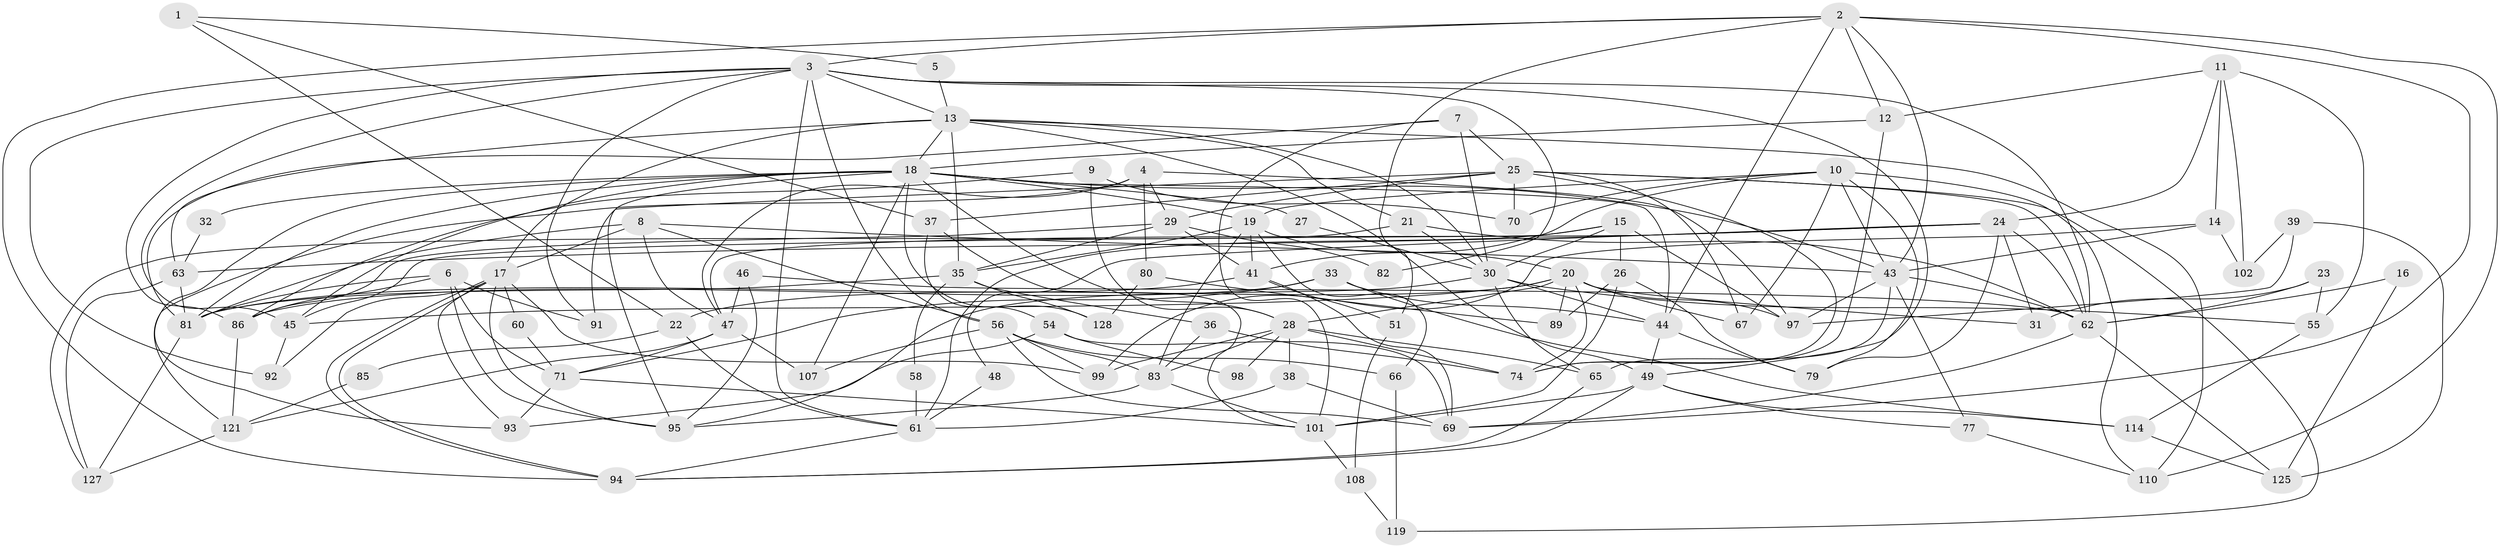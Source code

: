 // original degree distribution, {3: 0.2595419847328244, 5: 0.13740458015267176, 4: 0.2824427480916031, 2: 0.16030534351145037, 7: 0.03816793893129771, 6: 0.0916030534351145, 9: 0.022900763358778626, 8: 0.007633587786259542}
// Generated by graph-tools (version 1.1) at 2025/11/02/27/25 16:11:24]
// undirected, 90 vertices, 220 edges
graph export_dot {
graph [start="1"]
  node [color=gray90,style=filled];
  1;
  2 [super="+40"];
  3 [super="+59"];
  4 [super="+78"];
  5;
  6 [super="+116"];
  7;
  8 [super="+34"];
  9;
  10 [super="+96"];
  11;
  12;
  13 [super="+72"];
  14;
  15 [super="+120"];
  16;
  17 [super="+53"];
  18 [super="+129"];
  19 [super="+84"];
  20 [super="+50"];
  21 [super="+42"];
  22;
  23;
  24 [super="+88"];
  25 [super="+57"];
  26;
  27;
  28 [super="+76"];
  29 [super="+68"];
  30 [super="+131"];
  31 [super="+113"];
  32;
  33 [super="+111"];
  35 [super="+75"];
  36;
  37;
  38;
  39;
  41 [super="+87"];
  43 [super="+64"];
  44 [super="+103"];
  45 [super="+52"];
  46;
  47 [super="+73"];
  48;
  49 [super="+112"];
  51 [super="+115"];
  54;
  55;
  56 [super="+106"];
  58;
  60;
  61 [super="+105"];
  62 [super="+118"];
  63 [super="+126"];
  65;
  66;
  67;
  69;
  70 [super="+123"];
  71 [super="+124"];
  74 [super="+104"];
  77;
  79;
  80;
  81 [super="+117"];
  82;
  83 [super="+109"];
  85;
  86 [super="+90"];
  89;
  91;
  92;
  93;
  94;
  95 [super="+100"];
  97;
  98;
  99;
  101 [super="+130"];
  102;
  107;
  108;
  110;
  114;
  119;
  121 [super="+122"];
  125;
  127;
  128;
  1 -- 22;
  1 -- 37;
  1 -- 5;
  2 -- 43;
  2 -- 94;
  2 -- 110;
  2 -- 51;
  2 -- 69;
  2 -- 12;
  2 -- 44;
  2 -- 3;
  3 -- 92;
  3 -- 86;
  3 -- 61;
  3 -- 45;
  3 -- 13;
  3 -- 49;
  3 -- 82;
  3 -- 56;
  3 -- 91;
  3 -- 62;
  4 -- 97;
  4 -- 29;
  4 -- 80;
  4 -- 121;
  4 -- 47;
  5 -- 13;
  6 -- 81;
  6 -- 91;
  6 -- 95;
  6 -- 86;
  6 -- 71;
  7 -- 25;
  7 -- 81;
  7 -- 101;
  7 -- 30;
  8 -- 81;
  8 -- 56;
  8 -- 17;
  8 -- 43;
  8 -- 47;
  9 -- 86;
  9 -- 70;
  9 -- 28;
  10 -- 43;
  10 -- 19;
  10 -- 67;
  10 -- 79;
  10 -- 110;
  10 -- 41;
  10 -- 70;
  11 -- 12;
  11 -- 102;
  11 -- 14;
  11 -- 55;
  11 -- 24;
  12 -- 18;
  12 -- 74;
  13 -- 49;
  13 -- 35;
  13 -- 63;
  13 -- 21;
  13 -- 110;
  13 -- 30;
  13 -- 17;
  13 -- 18;
  14 -- 99;
  14 -- 43;
  14 -- 102;
  15 -- 97;
  15 -- 26;
  15 -- 47;
  15 -- 30;
  15 -- 61;
  16 -- 62;
  16 -- 125;
  17 -- 94;
  17 -- 94;
  17 -- 95;
  17 -- 99;
  17 -- 93;
  17 -- 60;
  17 -- 92;
  18 -- 107;
  18 -- 28;
  18 -- 32;
  18 -- 128;
  18 -- 95;
  18 -- 43;
  18 -- 93;
  18 -- 27;
  18 -- 44;
  18 -- 45;
  18 -- 19;
  18 -- 81;
  19 -- 35;
  19 -- 66;
  19 -- 83;
  19 -- 20;
  19 -- 41;
  20 -- 28;
  20 -- 22;
  20 -- 74;
  20 -- 89;
  20 -- 97;
  20 -- 67;
  20 -- 31;
  20 -- 45;
  21 -- 127;
  21 -- 30;
  21 -- 62;
  22 -- 61;
  22 -- 85;
  23 -- 62;
  23 -- 55;
  23 -- 31;
  24 -- 79;
  24 -- 31;
  24 -- 48;
  24 -- 62;
  24 -- 45;
  24 -- 63;
  25 -- 29;
  25 -- 67;
  25 -- 62;
  25 -- 37;
  25 -- 70;
  25 -- 119;
  25 -- 91;
  25 -- 74;
  26 -- 79;
  26 -- 89;
  26 -- 101;
  27 -- 30;
  28 -- 83;
  28 -- 38;
  28 -- 98;
  28 -- 65;
  28 -- 99;
  28 -- 74;
  29 -- 82;
  29 -- 86;
  29 -- 41;
  29 -- 35;
  30 -- 44;
  30 -- 65;
  30 -- 55;
  30 -- 95;
  32 -- 63;
  33 -- 44;
  33 -- 114;
  33 -- 86;
  33 -- 71;
  35 -- 36;
  35 -- 58;
  35 -- 128;
  35 -- 81;
  36 -- 83;
  36 -- 74;
  37 -- 54;
  37 -- 101;
  38 -- 69;
  38 -- 61;
  39 -- 125;
  39 -- 97;
  39 -- 102;
  41 -- 81;
  41 -- 51;
  41 -- 69;
  43 -- 65;
  43 -- 97;
  43 -- 77;
  43 -- 62;
  44 -- 49;
  44 -- 79;
  45 -- 92;
  46 -- 62;
  46 -- 95;
  46 -- 47;
  47 -- 107;
  47 -- 121;
  47 -- 71;
  48 -- 61;
  49 -- 114;
  49 -- 77;
  49 -- 94;
  49 -- 101;
  51 -- 108;
  54 -- 93;
  54 -- 69;
  54 -- 98;
  55 -- 114;
  56 -- 99;
  56 -- 107;
  56 -- 66;
  56 -- 69;
  56 -- 83;
  58 -- 61;
  60 -- 71;
  61 -- 94;
  62 -- 125;
  62 -- 69;
  63 -- 127;
  63 -- 81;
  65 -- 94;
  66 -- 119;
  71 -- 93;
  71 -- 101;
  77 -- 110;
  80 -- 89;
  80 -- 128;
  81 -- 127;
  83 -- 101;
  83 -- 95;
  85 -- 121;
  86 -- 121;
  101 -- 108;
  108 -- 119;
  114 -- 125;
  121 -- 127;
}
